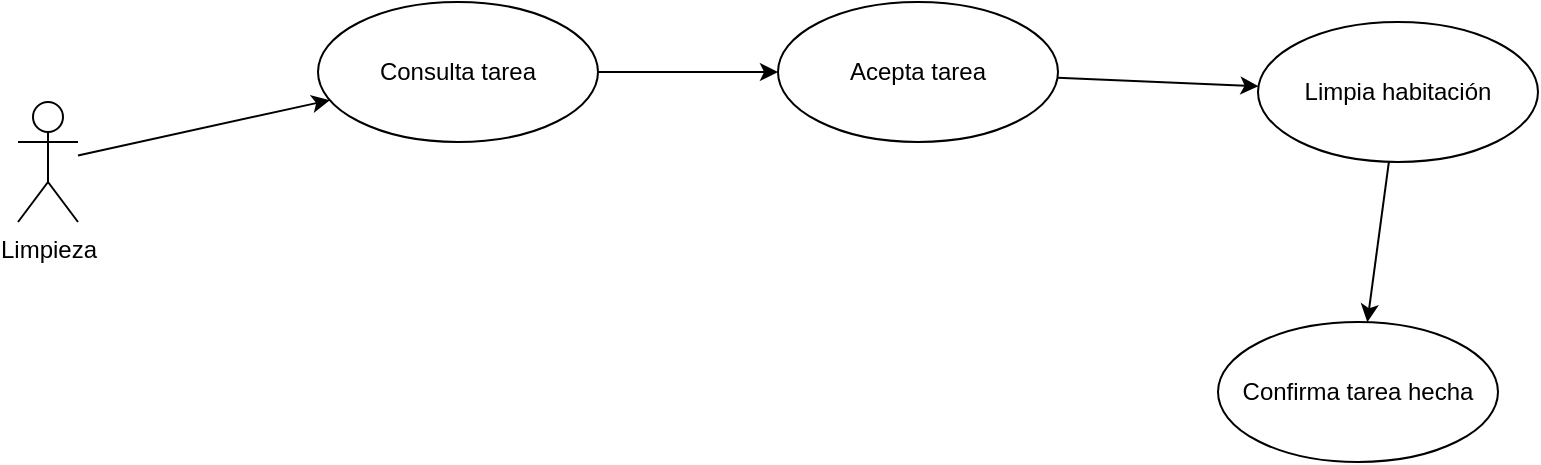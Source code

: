 <mxfile>
    <diagram id="AwMIQz3zucmbuRs1G9ja" name="Page-1">
        <mxGraphModel dx="1130" dy="523" grid="1" gridSize="10" guides="1" tooltips="1" connect="1" arrows="1" fold="1" page="1" pageScale="1" pageWidth="850" pageHeight="1100" math="0" shadow="0">
            <root>
                <mxCell id="0"/>
                <mxCell id="1" parent="0"/>
                <mxCell id="4" style="edgeStyle=none;html=1;" edge="1" parent="1" source="2" target="3">
                    <mxGeometry relative="1" as="geometry"/>
                </mxCell>
                <mxCell id="2" value="Limpieza" style="shape=umlActor;verticalLabelPosition=bottom;verticalAlign=top;html=1;" vertex="1" parent="1">
                    <mxGeometry x="70" y="160" width="30" height="60" as="geometry"/>
                </mxCell>
                <mxCell id="6" style="edgeStyle=none;html=1;" edge="1" parent="1" source="3" target="5">
                    <mxGeometry relative="1" as="geometry"/>
                </mxCell>
                <mxCell id="3" value="Consulta tarea" style="ellipse;whiteSpace=wrap;html=1;" vertex="1" parent="1">
                    <mxGeometry x="220" y="110" width="140" height="70" as="geometry"/>
                </mxCell>
                <mxCell id="8" style="edgeStyle=none;html=1;" edge="1" parent="1" source="5" target="7">
                    <mxGeometry relative="1" as="geometry"/>
                </mxCell>
                <mxCell id="5" value="Acepta tarea" style="ellipse;whiteSpace=wrap;html=1;" vertex="1" parent="1">
                    <mxGeometry x="450" y="110" width="140" height="70" as="geometry"/>
                </mxCell>
                <mxCell id="10" style="edgeStyle=none;html=1;" edge="1" parent="1" source="7" target="9">
                    <mxGeometry relative="1" as="geometry"/>
                </mxCell>
                <mxCell id="7" value="Limpia habitación" style="ellipse;whiteSpace=wrap;html=1;" vertex="1" parent="1">
                    <mxGeometry x="690" y="120" width="140" height="70" as="geometry"/>
                </mxCell>
                <mxCell id="9" value="Confirma tarea hecha" style="ellipse;whiteSpace=wrap;html=1;" vertex="1" parent="1">
                    <mxGeometry x="670" y="270" width="140" height="70" as="geometry"/>
                </mxCell>
            </root>
        </mxGraphModel>
    </diagram>
</mxfile>
